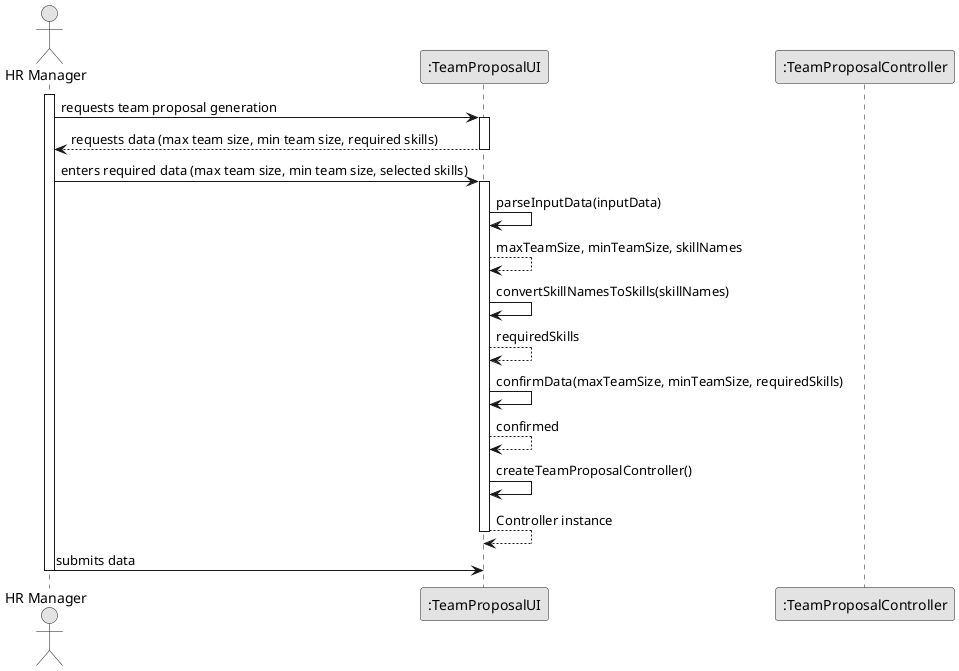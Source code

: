 @startuml
skinparam monochrome true
skinparam packageStyle rectangle
skinparam shadowing false

actor "HR Manager" as HRM
participant ":TeamProposalUI" as UI
participant ":TeamProposalController" as Controller

activate HRM

HRM -> UI : requests team proposal generation
activate UI

UI --> HRM : requests data (max team size, min team size, required skills)
deactivate UI

HRM -> UI : enters required data (max team size, min team size, selected skills)
activate UI

UI -> UI : parseInputData(inputData)
UI --> UI : maxTeamSize, minTeamSize, skillNames

UI -> UI : convertSkillNamesToSkills(skillNames)
UI --> UI : requiredSkills

UI -> UI : confirmData(maxTeamSize, minTeamSize, requiredSkills)
UI --> UI : confirmed

UI -> UI : createTeamProposalController()
UI --> UI : Controller instance
deactivate UI

HRM -> UI : submits data
deactivate HRM
@enduml


